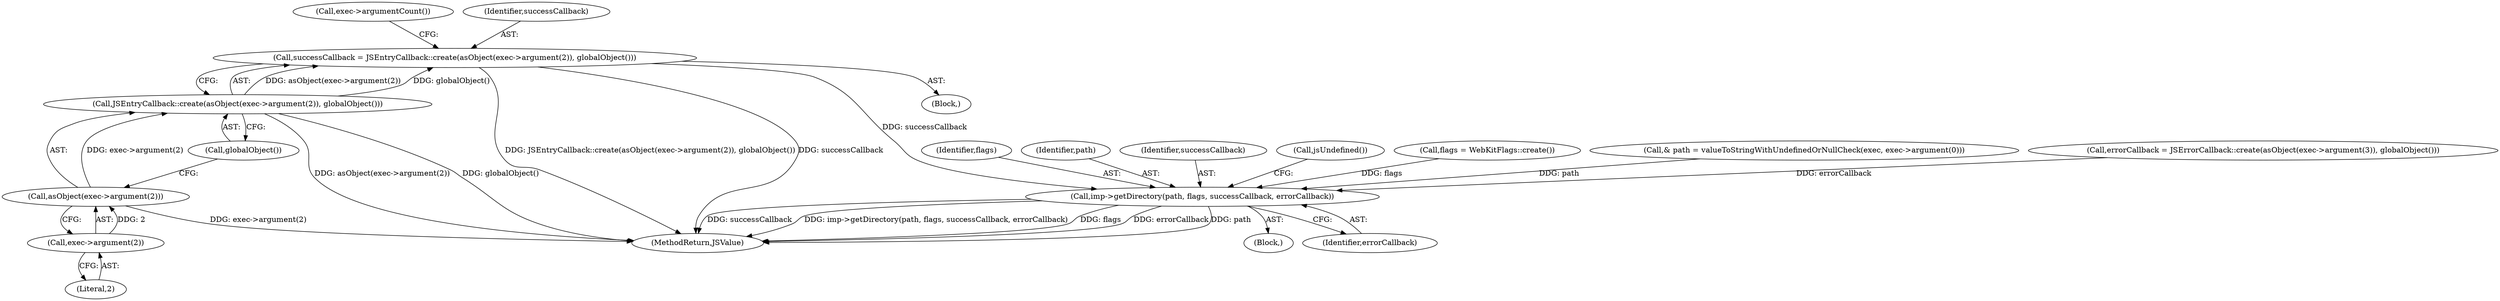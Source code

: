 digraph "0_Chrome_b944f670bb7a8a919daac497a4ea0536c954c201_2@API" {
"1000207" [label="(Call,successCallback = JSEntryCallback::create(asObject(exec->argument(2)), globalObject()))"];
"1000209" [label="(Call,JSEntryCallback::create(asObject(exec->argument(2)), globalObject()))"];
"1000210" [label="(Call,asObject(exec->argument(2)))"];
"1000211" [label="(Call,exec->argument(2))"];
"1000242" [label="(Call,imp->getDirectory(path, flags, successCallback, errorCallback))"];
"1000244" [label="(Identifier,flags)"];
"1000210" [label="(Call,asObject(exec->argument(2)))"];
"1000218" [label="(Call,exec->argumentCount())"];
"1000102" [label="(Block,)"];
"1000213" [label="(Call,globalObject())"];
"1000249" [label="(MethodReturn,JSValue)"];
"1000243" [label="(Identifier,path)"];
"1000245" [label="(Identifier,successCallback)"];
"1000248" [label="(Call,jsUndefined())"];
"1000157" [label="(Call,flags = WebKitFlags::create())"];
"1000212" [label="(Literal,2)"];
"1000208" [label="(Identifier,successCallback)"];
"1000120" [label="(Call,& path = valueToStringWithUndefinedOrNullCheck(exec, exec->argument(0)))"];
"1000211" [label="(Call,exec->argument(2))"];
"1000197" [label="(Block,)"];
"1000246" [label="(Identifier,errorCallback)"];
"1000235" [label="(Call,errorCallback = JSErrorCallback::create(asObject(exec->argument(3)), globalObject()))"];
"1000209" [label="(Call,JSEntryCallback::create(asObject(exec->argument(2)), globalObject()))"];
"1000207" [label="(Call,successCallback = JSEntryCallback::create(asObject(exec->argument(2)), globalObject()))"];
"1000242" [label="(Call,imp->getDirectory(path, flags, successCallback, errorCallback))"];
"1000207" -> "1000197"  [label="AST: "];
"1000207" -> "1000209"  [label="CFG: "];
"1000208" -> "1000207"  [label="AST: "];
"1000209" -> "1000207"  [label="AST: "];
"1000218" -> "1000207"  [label="CFG: "];
"1000207" -> "1000249"  [label="DDG: JSEntryCallback::create(asObject(exec->argument(2)), globalObject())"];
"1000207" -> "1000249"  [label="DDG: successCallback"];
"1000209" -> "1000207"  [label="DDG: asObject(exec->argument(2))"];
"1000209" -> "1000207"  [label="DDG: globalObject()"];
"1000207" -> "1000242"  [label="DDG: successCallback"];
"1000209" -> "1000213"  [label="CFG: "];
"1000210" -> "1000209"  [label="AST: "];
"1000213" -> "1000209"  [label="AST: "];
"1000209" -> "1000249"  [label="DDG: asObject(exec->argument(2))"];
"1000209" -> "1000249"  [label="DDG: globalObject()"];
"1000210" -> "1000209"  [label="DDG: exec->argument(2)"];
"1000210" -> "1000211"  [label="CFG: "];
"1000211" -> "1000210"  [label="AST: "];
"1000213" -> "1000210"  [label="CFG: "];
"1000210" -> "1000249"  [label="DDG: exec->argument(2)"];
"1000211" -> "1000210"  [label="DDG: 2"];
"1000211" -> "1000212"  [label="CFG: "];
"1000212" -> "1000211"  [label="AST: "];
"1000242" -> "1000102"  [label="AST: "];
"1000242" -> "1000246"  [label="CFG: "];
"1000243" -> "1000242"  [label="AST: "];
"1000244" -> "1000242"  [label="AST: "];
"1000245" -> "1000242"  [label="AST: "];
"1000246" -> "1000242"  [label="AST: "];
"1000248" -> "1000242"  [label="CFG: "];
"1000242" -> "1000249"  [label="DDG: successCallback"];
"1000242" -> "1000249"  [label="DDG: imp->getDirectory(path, flags, successCallback, errorCallback)"];
"1000242" -> "1000249"  [label="DDG: flags"];
"1000242" -> "1000249"  [label="DDG: errorCallback"];
"1000242" -> "1000249"  [label="DDG: path"];
"1000120" -> "1000242"  [label="DDG: path"];
"1000157" -> "1000242"  [label="DDG: flags"];
"1000235" -> "1000242"  [label="DDG: errorCallback"];
}
